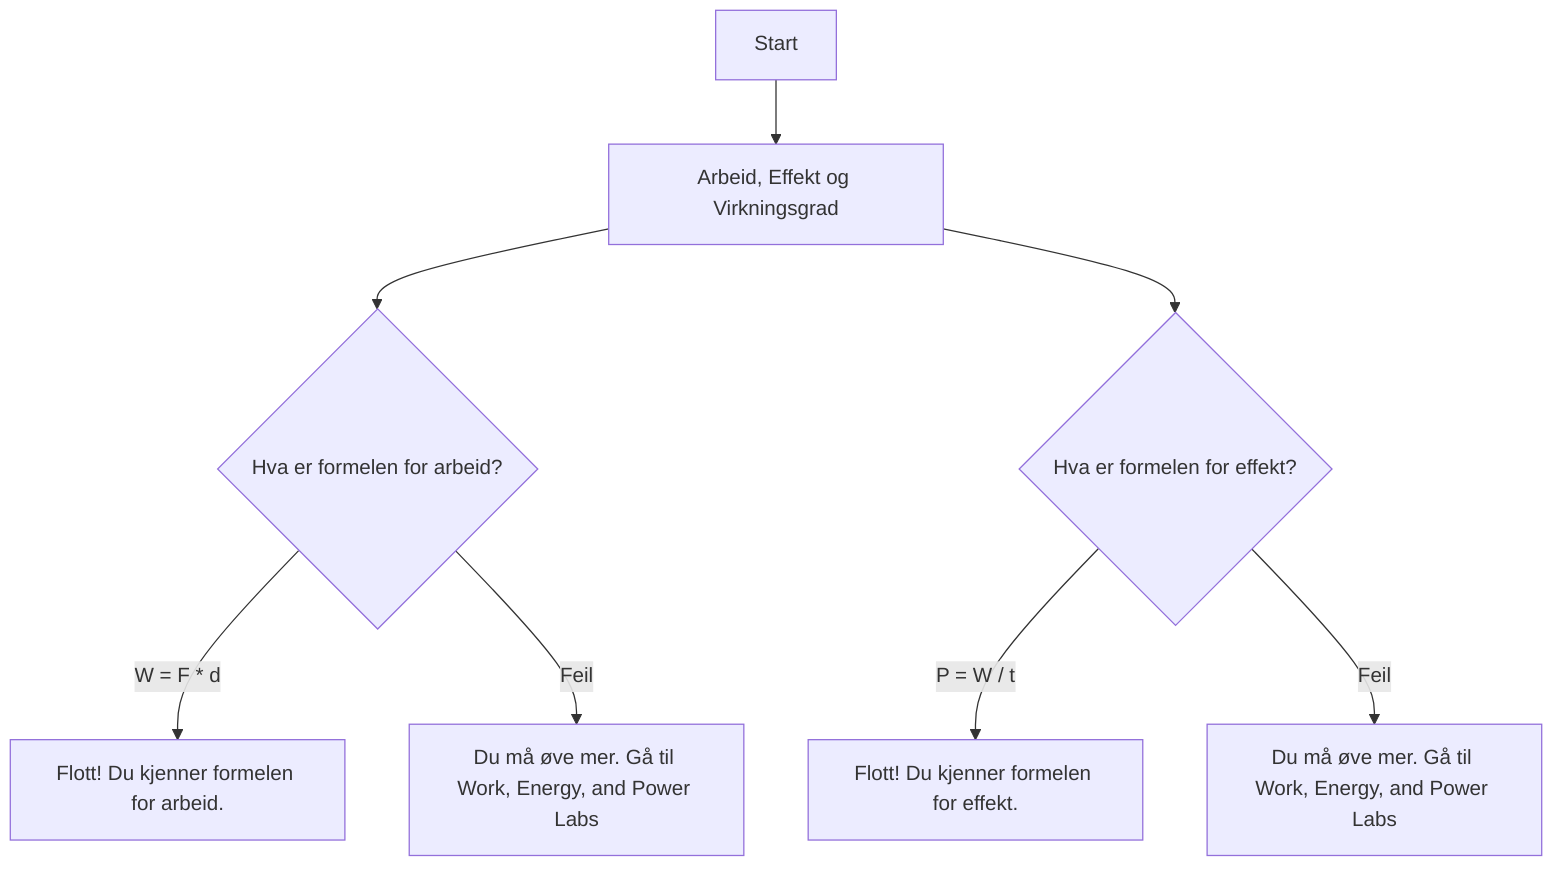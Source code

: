 flowchart TD
    Start --> A[Arbeid, Effekt og Virkningsgrad]
    
    A --> B{Hva er formelen for arbeid?}
    B -->|W = F * d| B1[Flott! Du kjenner formelen for arbeid.]
    B -->|Feil| B2[Du må øve mer. Gå til Work, Energy, and Power Labs]
    
    A --> C{Hva er formelen for effekt?}
    C -->|P = W / t| C1[Flott! Du kjenner formelen for effekt.]
    C -->|Feil| C2[Du må øve mer. Gå til Work, Energy, and Power Labs]